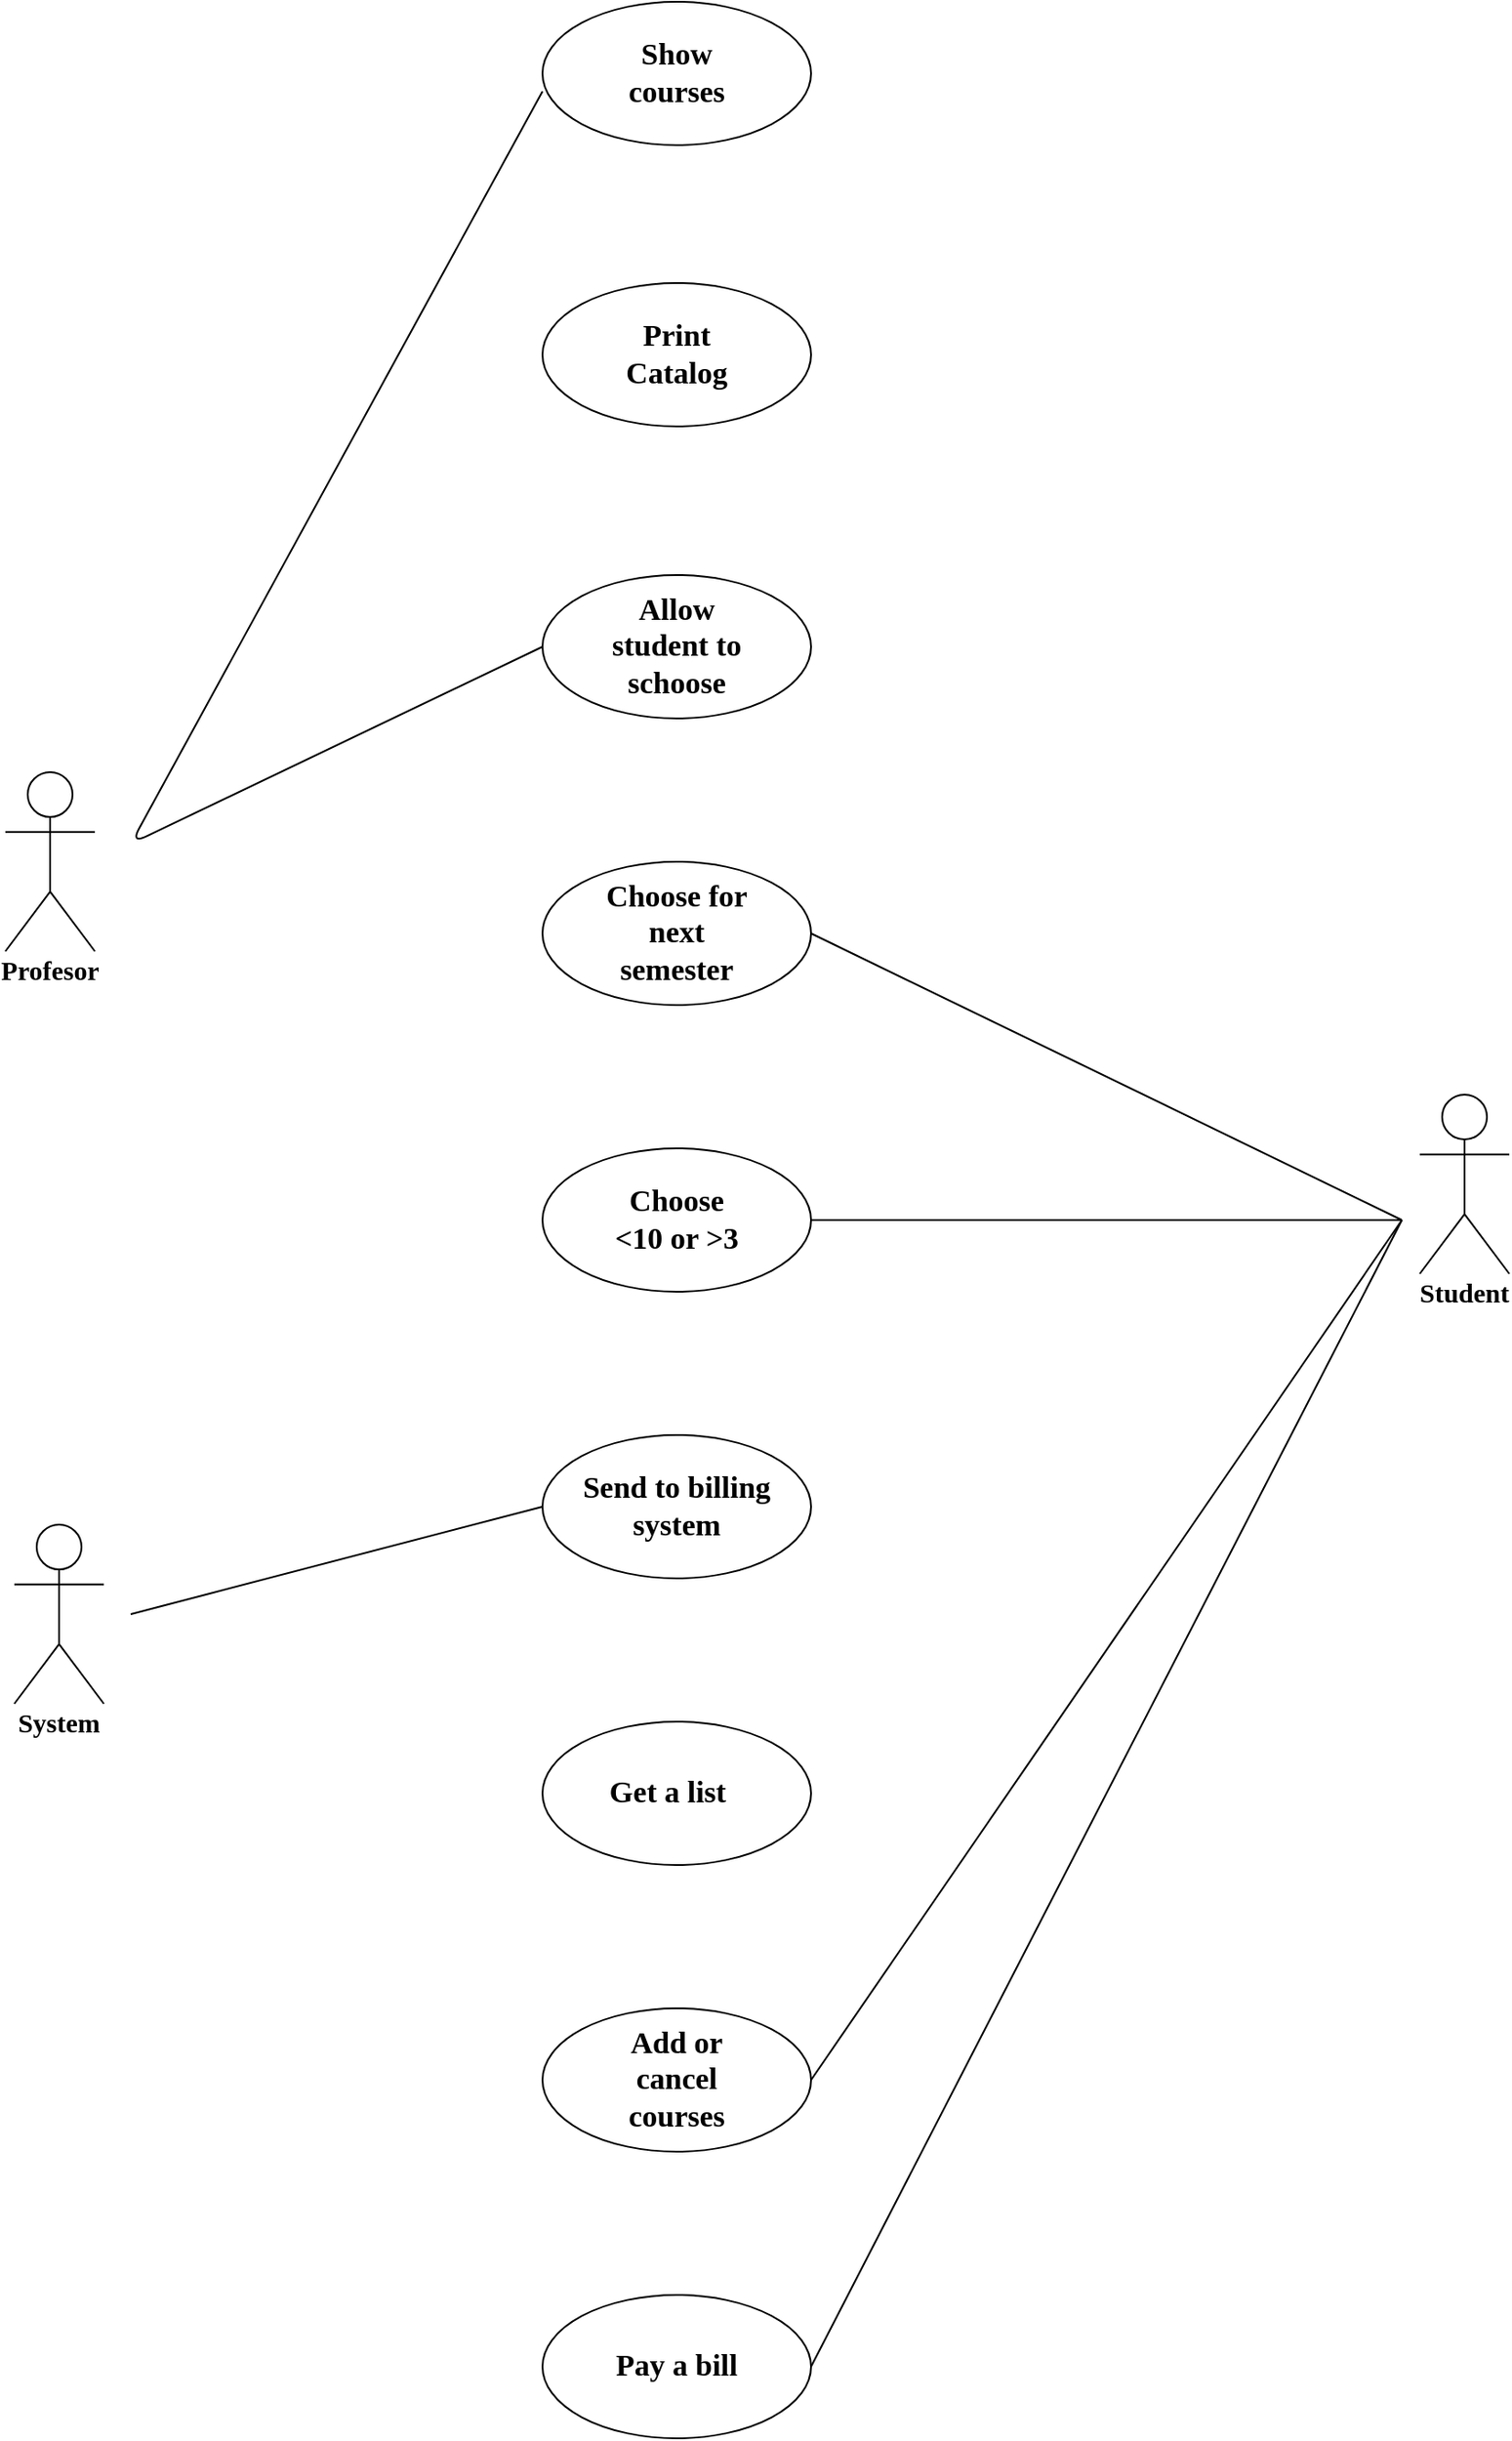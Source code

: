 <mxfile version="13.6.10" type="github">
  <diagram name="Page-1" id="e7e014a7-5840-1c2e-5031-d8a46d1fe8dd">
    <mxGraphModel dx="1208" dy="1469" grid="1" gridSize="10" guides="1" tooltips="1" connect="1" arrows="1" fold="1" page="1" pageScale="1" pageWidth="1169" pageHeight="826" background="#ffffff" math="0" shadow="0">
      <root>
        <mxCell id="0" />
        <mxCell id="1" parent="0" />
        <mxCell id="6dseYVZfMfX9u2xBMpQq-240" value="Actor" style="shape=umlActor;verticalLabelPosition=bottom;verticalAlign=top;html=1;outlineConnect=0;noLabel=1;" vertex="1" parent="1">
          <mxGeometry x="110" y="-220" width="50" height="100" as="geometry" />
        </mxCell>
        <mxCell id="6dseYVZfMfX9u2xBMpQq-241" value="Profesor" style="text;html=1;strokeColor=none;fillColor=none;align=center;verticalAlign=middle;whiteSpace=wrap;rounded=0;fontSize=15;fontStyle=1;fontFamily=Times New Roman;" vertex="1" parent="1">
          <mxGeometry x="115" y="-120" width="40" height="20" as="geometry" />
        </mxCell>
        <mxCell id="6dseYVZfMfX9u2xBMpQq-242" value="" style="ellipse;whiteSpace=wrap;html=1;" vertex="1" parent="1">
          <mxGeometry x="410" y="-650" width="150" height="80" as="geometry" />
        </mxCell>
        <mxCell id="6dseYVZfMfX9u2xBMpQq-243" value="Show courses" style="text;html=1;strokeColor=none;fillColor=none;align=center;verticalAlign=middle;whiteSpace=wrap;rounded=0;fontStyle=1;fontSize=17;fontFamily=Times New Roman;" vertex="1" parent="1">
          <mxGeometry x="455" y="-620" width="60" height="20" as="geometry" />
        </mxCell>
        <mxCell id="6dseYVZfMfX9u2xBMpQq-244" value="" style="ellipse;whiteSpace=wrap;html=1;fontFamily=Times New Roman;fontSize=17;" vertex="1" parent="1">
          <mxGeometry x="410" y="-493" width="150" height="80" as="geometry" />
        </mxCell>
        <mxCell id="6dseYVZfMfX9u2xBMpQq-245" value="Print Catalog" style="text;html=1;strokeColor=none;fillColor=none;align=center;verticalAlign=middle;whiteSpace=wrap;rounded=0;fontFamily=Times New Roman;fontSize=17;fontStyle=1" vertex="1" parent="1">
          <mxGeometry x="465" y="-463" width="40" height="20" as="geometry" />
        </mxCell>
        <mxCell id="6dseYVZfMfX9u2xBMpQq-252" value="" style="ellipse;whiteSpace=wrap;html=1;fontFamily=Times New Roman;fontSize=15;" vertex="1" parent="1">
          <mxGeometry x="410" y="-330" width="150" height="80" as="geometry" />
        </mxCell>
        <mxCell id="6dseYVZfMfX9u2xBMpQq-253" value="Allow student to schoose" style="text;html=1;strokeColor=none;fillColor=none;align=center;verticalAlign=middle;whiteSpace=wrap;rounded=0;fontFamily=Times New Roman;fontSize=17;fontStyle=1" vertex="1" parent="1">
          <mxGeometry x="440" y="-300" width="90" height="20" as="geometry" />
        </mxCell>
        <mxCell id="6dseYVZfMfX9u2xBMpQq-257" value="" style="ellipse;whiteSpace=wrap;html=1;fontFamily=Times New Roman;fontSize=17;" vertex="1" parent="1">
          <mxGeometry x="410" y="-170" width="150" height="80" as="geometry" />
        </mxCell>
        <mxCell id="6dseYVZfMfX9u2xBMpQq-258" value="" style="ellipse;whiteSpace=wrap;html=1;fontFamily=Times New Roman;fontSize=17;" vertex="1" parent="1">
          <mxGeometry x="410" y="-10" width="150" height="80" as="geometry" />
        </mxCell>
        <mxCell id="6dseYVZfMfX9u2xBMpQq-259" value="" style="ellipse;whiteSpace=wrap;html=1;fontFamily=Times New Roman;fontSize=17;" vertex="1" parent="1">
          <mxGeometry x="410" y="150" width="150" height="80" as="geometry" />
        </mxCell>
        <mxCell id="6dseYVZfMfX9u2xBMpQq-260" value="Choose for next semester" style="text;html=1;strokeColor=none;fillColor=none;align=center;verticalAlign=middle;whiteSpace=wrap;rounded=0;fontFamily=Times New Roman;fontSize=17;fontStyle=1" vertex="1" parent="1">
          <mxGeometry x="435" y="-140" width="100" height="20" as="geometry" />
        </mxCell>
        <mxCell id="6dseYVZfMfX9u2xBMpQq-261" value="&lt;div&gt;Choose &lt;br&gt;&lt;/div&gt;&lt;div&gt;&amp;lt;10 or &amp;gt;3&lt;br&gt;&lt;/div&gt;" style="text;html=1;strokeColor=none;fillColor=none;align=center;verticalAlign=middle;whiteSpace=wrap;rounded=0;fontFamily=Times New Roman;fontSize=17;fontStyle=1" vertex="1" parent="1">
          <mxGeometry x="440" y="20" width="90" height="20" as="geometry" />
        </mxCell>
        <mxCell id="6dseYVZfMfX9u2xBMpQq-262" value="Send to billing system" style="text;html=1;strokeColor=none;fillColor=none;align=center;verticalAlign=middle;whiteSpace=wrap;rounded=0;fontFamily=Times New Roman;fontSize=17;fontStyle=1" vertex="1" parent="1">
          <mxGeometry x="430" y="171.25" width="110" height="37.5" as="geometry" />
        </mxCell>
        <mxCell id="6dseYVZfMfX9u2xBMpQq-263" value="" style="ellipse;whiteSpace=wrap;html=1;fontFamily=Times New Roman;fontSize=17;" vertex="1" parent="1">
          <mxGeometry x="410" y="470" width="150" height="80" as="geometry" />
        </mxCell>
        <mxCell id="6dseYVZfMfX9u2xBMpQq-264" value="" style="ellipse;whiteSpace=wrap;html=1;fontFamily=Times New Roman;fontSize=17;" vertex="1" parent="1">
          <mxGeometry x="410" y="310" width="150" height="80" as="geometry" />
        </mxCell>
        <mxCell id="6dseYVZfMfX9u2xBMpQq-266" value="" style="ellipse;whiteSpace=wrap;html=1;fontFamily=Times New Roman;fontSize=17;" vertex="1" parent="1">
          <mxGeometry x="410" y="630" width="150" height="80" as="geometry" />
        </mxCell>
        <mxCell id="6dseYVZfMfX9u2xBMpQq-267" value="Get a list" style="text;html=1;strokeColor=none;fillColor=none;align=center;verticalAlign=middle;whiteSpace=wrap;rounded=0;fontFamily=Times New Roman;fontSize=17;fontStyle=1" vertex="1" parent="1">
          <mxGeometry x="430" y="340" width="100" height="20" as="geometry" />
        </mxCell>
        <mxCell id="6dseYVZfMfX9u2xBMpQq-268" value="Add or cancel courses" style="text;html=1;strokeColor=none;fillColor=none;align=center;verticalAlign=middle;whiteSpace=wrap;rounded=0;fontFamily=Times New Roman;fontSize=17;fontStyle=1" vertex="1" parent="1">
          <mxGeometry x="440" y="500" width="90" height="20" as="geometry" />
        </mxCell>
        <mxCell id="6dseYVZfMfX9u2xBMpQq-269" value="Pay a bill" style="text;html=1;strokeColor=none;fillColor=none;align=center;verticalAlign=middle;whiteSpace=wrap;rounded=0;fontFamily=Times New Roman;fontSize=17;fontStyle=1" vertex="1" parent="1">
          <mxGeometry x="435" y="660" width="100" height="20" as="geometry" />
        </mxCell>
        <mxCell id="6dseYVZfMfX9u2xBMpQq-272" value="Actor" style="shape=umlActor;verticalLabelPosition=bottom;verticalAlign=top;html=1;outlineConnect=0;fontFamily=Times New Roman;fontSize=17;noLabel=1;" vertex="1" parent="1">
          <mxGeometry x="115" y="200" width="50" height="100" as="geometry" />
        </mxCell>
        <mxCell id="6dseYVZfMfX9u2xBMpQq-274" value="Actor" style="shape=umlActor;verticalLabelPosition=bottom;verticalAlign=top;html=1;outlineConnect=0;fontFamily=Times New Roman;fontSize=17;noLabel=1;fontStyle=1" vertex="1" parent="1">
          <mxGeometry x="900" y="-40" width="50" height="100" as="geometry" />
        </mxCell>
        <mxCell id="6dseYVZfMfX9u2xBMpQq-275" value="System" style="text;html=1;strokeColor=none;fillColor=none;align=center;verticalAlign=middle;whiteSpace=wrap;rounded=0;fontFamily=Times New Roman;fontSize=15;fontStyle=1" vertex="1" parent="1">
          <mxGeometry x="120" y="300" width="40" height="20" as="geometry" />
        </mxCell>
        <mxCell id="6dseYVZfMfX9u2xBMpQq-277" value="Student" style="text;html=1;strokeColor=none;fillColor=none;align=center;verticalAlign=middle;whiteSpace=wrap;rounded=0;fontFamily=Times New Roman;fontSize=15;fontStyle=1" vertex="1" parent="1">
          <mxGeometry x="905" y="60" width="40" height="20" as="geometry" />
        </mxCell>
        <mxCell id="6dseYVZfMfX9u2xBMpQq-278" value="" style="endArrow=none;html=1;fontFamily=Times New Roman;fontSize=15;entryX=0;entryY=0.625;entryDx=0;entryDy=0;entryPerimeter=0;exitX=0;exitY=0.5;exitDx=0;exitDy=0;" edge="1" parent="1" source="6dseYVZfMfX9u2xBMpQq-252" target="6dseYVZfMfX9u2xBMpQq-242">
          <mxGeometry width="50" height="50" relative="1" as="geometry">
            <mxPoint x="140" y="-240" as="sourcePoint" />
            <mxPoint x="190" y="-290" as="targetPoint" />
            <Array as="points">
              <mxPoint x="180" y="-180" />
            </Array>
          </mxGeometry>
        </mxCell>
        <mxCell id="6dseYVZfMfX9u2xBMpQq-282" value="" style="endArrow=none;html=1;fontFamily=Times New Roman;fontSize=15;" edge="1" parent="1">
          <mxGeometry width="50" height="50" relative="1" as="geometry">
            <mxPoint x="180" y="250" as="sourcePoint" />
            <mxPoint x="410" y="190" as="targetPoint" />
          </mxGeometry>
        </mxCell>
        <mxCell id="6dseYVZfMfX9u2xBMpQq-285" value="" style="endArrow=none;html=1;fontFamily=Times New Roman;fontSize=15;exitX=1;exitY=0.5;exitDx=0;exitDy=0;" edge="1" parent="1" source="6dseYVZfMfX9u2xBMpQq-258">
          <mxGeometry width="50" height="50" relative="1" as="geometry">
            <mxPoint x="850" y="50" as="sourcePoint" />
            <mxPoint x="890" y="30" as="targetPoint" />
          </mxGeometry>
        </mxCell>
        <mxCell id="6dseYVZfMfX9u2xBMpQq-289" value="" style="endArrow=none;html=1;fontFamily=Times New Roman;fontSize=15;entryX=1;entryY=0.5;entryDx=0;entryDy=0;" edge="1" parent="1" target="6dseYVZfMfX9u2xBMpQq-257">
          <mxGeometry width="50" height="50" relative="1" as="geometry">
            <mxPoint x="890" y="30" as="sourcePoint" />
            <mxPoint x="630" y="30" as="targetPoint" />
          </mxGeometry>
        </mxCell>
        <mxCell id="6dseYVZfMfX9u2xBMpQq-290" value="" style="endArrow=none;html=1;fontFamily=Times New Roman;fontSize=15;exitX=1;exitY=0.5;exitDx=0;exitDy=0;" edge="1" parent="1" source="6dseYVZfMfX9u2xBMpQq-263">
          <mxGeometry width="50" height="50" relative="1" as="geometry">
            <mxPoint x="810" y="120" as="sourcePoint" />
            <mxPoint x="890" y="30" as="targetPoint" />
          </mxGeometry>
        </mxCell>
        <mxCell id="6dseYVZfMfX9u2xBMpQq-291" value="" style="endArrow=none;html=1;fontFamily=Times New Roman;fontSize=15;exitX=1;exitY=0.5;exitDx=0;exitDy=0;" edge="1" parent="1" source="6dseYVZfMfX9u2xBMpQq-266">
          <mxGeometry width="50" height="50" relative="1" as="geometry">
            <mxPoint x="720" y="490" as="sourcePoint" />
            <mxPoint x="890" y="30" as="targetPoint" />
          </mxGeometry>
        </mxCell>
      </root>
    </mxGraphModel>
  </diagram>
</mxfile>

